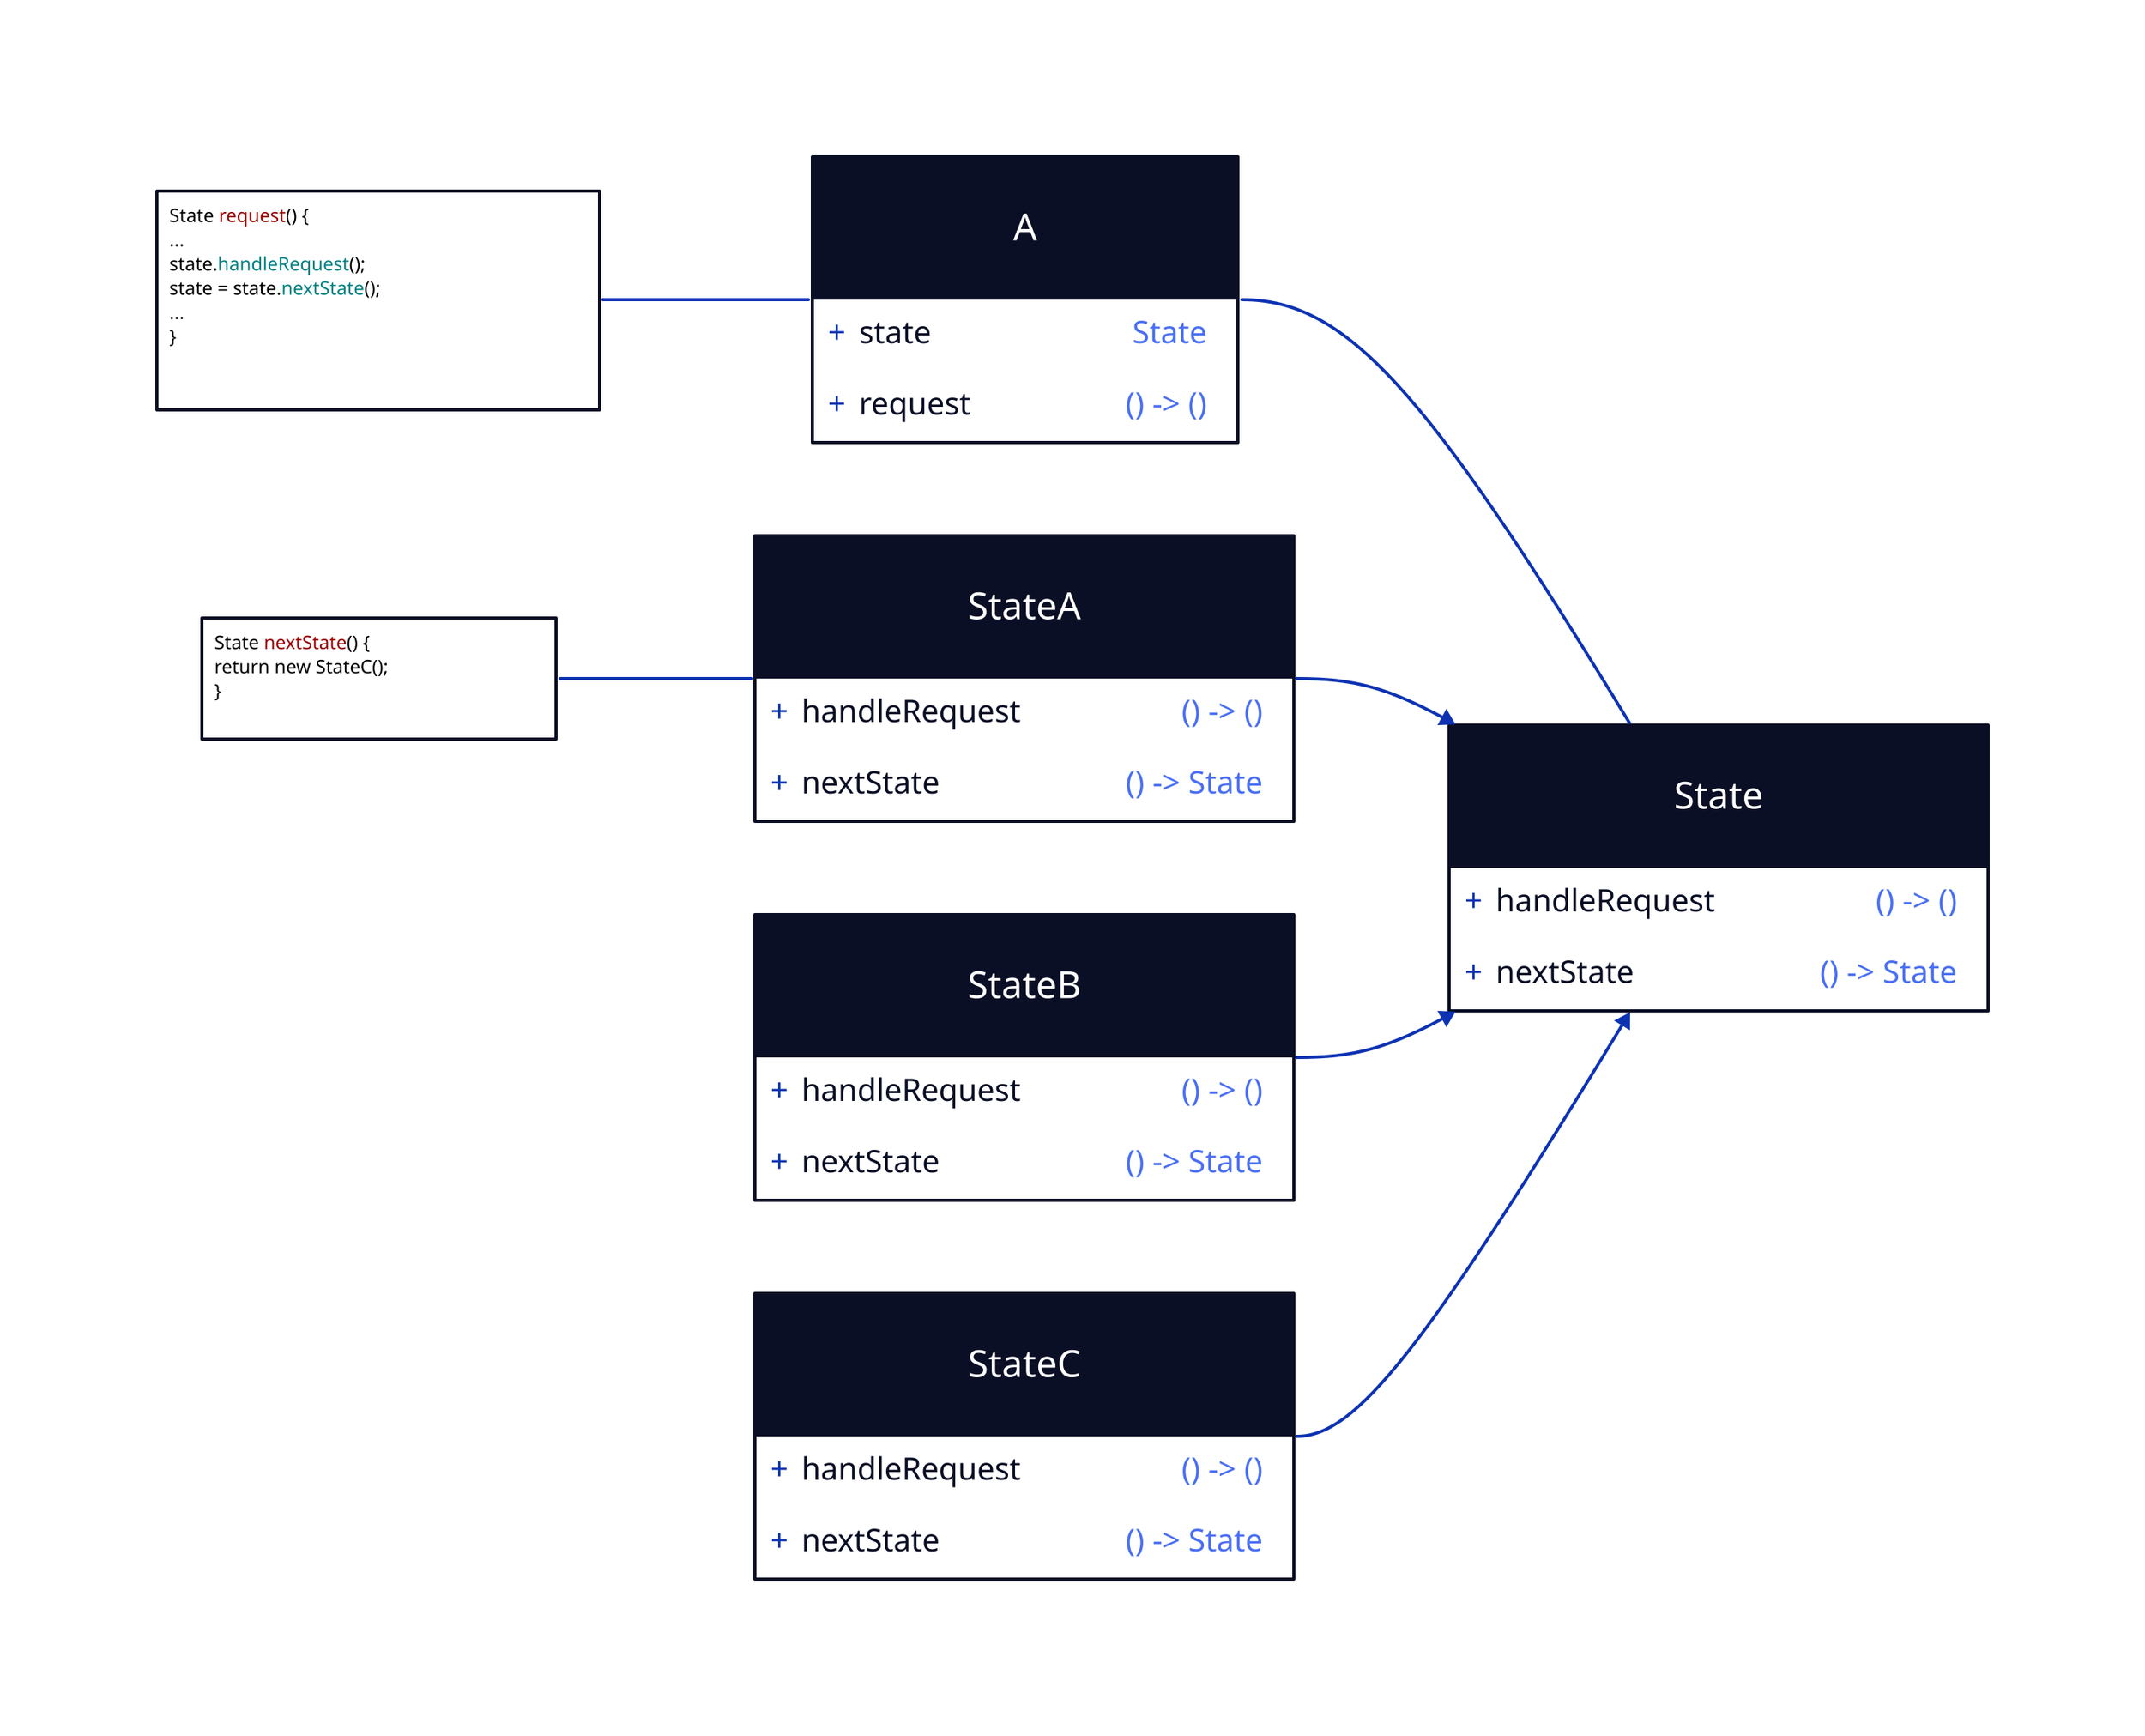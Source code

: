 direction: right
A: {
  shape: class
  state: State
  request: () -> ()
}
State: {
  shape: class
  handleRequest: () -> ()
  nextState: () -> State
}
A -- State
StateA: {
  shape: class
  handleRequest: () -> ()
  nextState: () -> State
}
StateA -> State
StateB: {
  shape: class
  handleRequest: () -> ()
  nextState: () -> State
}
StateB -> State
StateC: {
  shape: class
  handleRequest: () -> ()
  nextState: () -> State
}
StateC -> State
A_note: |`java
  State request() {
    ...
    state.handleRequest();
    state = state.nextState();
    ...
  }
`|
A_note -- A.request
statea_note: |`java
  State nextState() {
    return new StateC();
  }
`|
statea_note -- StateA.nextState

